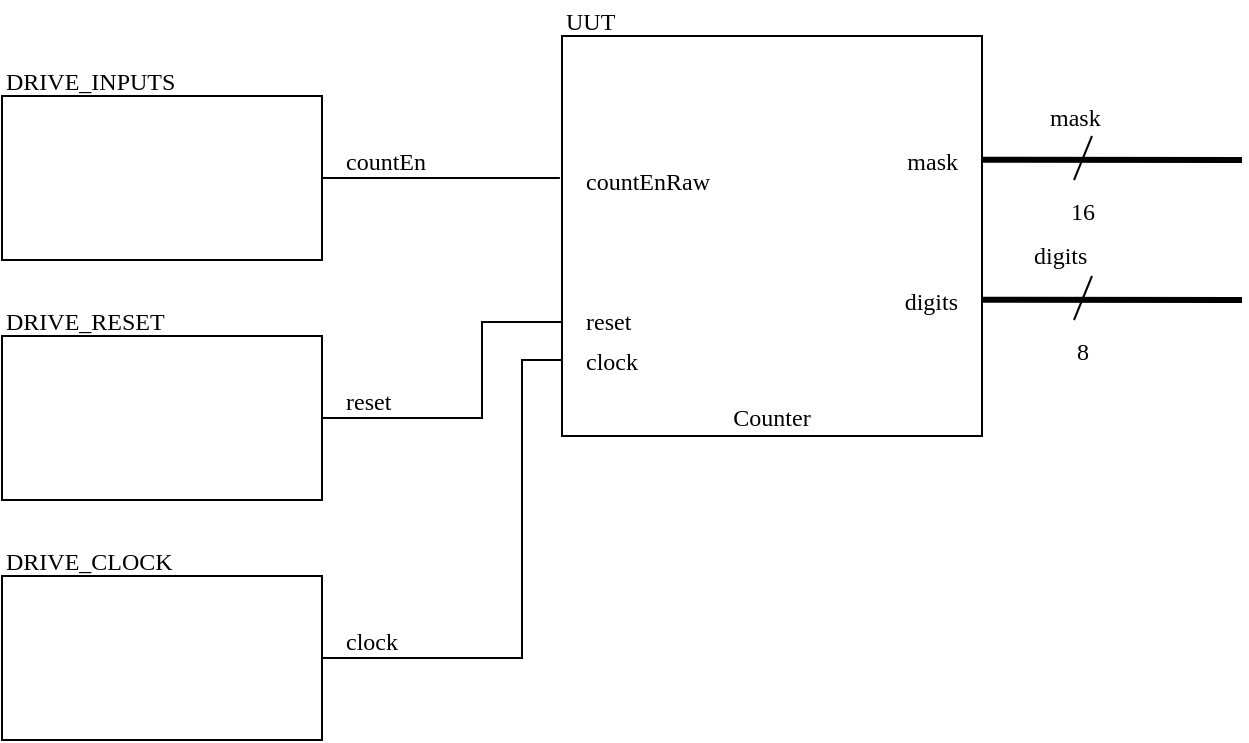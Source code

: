 <mxfile version="26.0.4">
  <diagram name="Page-1" id="i1AMQZblgapeprNLBYhG">
    <mxGraphModel dx="472" dy="820" grid="1" gridSize="10" guides="1" tooltips="1" connect="1" arrows="1" fold="1" page="1" pageScale="1" pageWidth="850" pageHeight="1100" math="0" shadow="0">
      <root>
        <mxCell id="0" />
        <mxCell id="1" parent="0" />
        <mxCell id="h6tM5bJv-wO1-XlPeuh8-1" value="" style="rounded=0;whiteSpace=wrap;html=1;fontStyle=0" parent="1" vertex="1">
          <mxGeometry x="40" y="208" width="160" height="82" as="geometry" />
        </mxCell>
        <mxCell id="h6tM5bJv-wO1-XlPeuh8-2" value="DRIVE_RESET" style="text;html=1;align=left;verticalAlign=bottom;whiteSpace=wrap;rounded=0;fontFamily=Lucida Console;fontStyle=0" parent="1" vertex="1">
          <mxGeometry x="40" y="190" width="160" height="20" as="geometry" />
        </mxCell>
        <mxCell id="h6tM5bJv-wO1-XlPeuh8-3" value="" style="rounded=0;whiteSpace=wrap;html=1;fontStyle=0" parent="1" vertex="1">
          <mxGeometry x="40" y="328" width="160" height="82" as="geometry" />
        </mxCell>
        <mxCell id="h6tM5bJv-wO1-XlPeuh8-4" value="DRIVE_CLOCK" style="text;html=1;align=left;verticalAlign=bottom;whiteSpace=wrap;rounded=0;fontFamily=Lucida Console;fontStyle=0" parent="1" vertex="1">
          <mxGeometry x="40" y="310" width="160" height="20" as="geometry" />
        </mxCell>
        <mxCell id="h6tM5bJv-wO1-XlPeuh8-5" value="" style="rounded=0;whiteSpace=wrap;html=1;fontStyle=0" parent="1" vertex="1">
          <mxGeometry x="40" y="88" width="160" height="82" as="geometry" />
        </mxCell>
        <mxCell id="h6tM5bJv-wO1-XlPeuh8-6" value="DRIVE_INPUTS" style="text;html=1;align=left;verticalAlign=bottom;whiteSpace=wrap;rounded=0;fontFamily=Lucida Console;fontStyle=0" parent="1" vertex="1">
          <mxGeometry x="40" y="70" width="160" height="20" as="geometry" />
        </mxCell>
        <mxCell id="h6tM5bJv-wO1-XlPeuh8-7" value="" style="rounded=0;whiteSpace=wrap;html=1;fontStyle=0" parent="1" vertex="1">
          <mxGeometry x="320" y="58" width="210" height="200" as="geometry" />
        </mxCell>
        <mxCell id="h6tM5bJv-wO1-XlPeuh8-8" value="UUT" style="text;html=1;align=left;verticalAlign=bottom;whiteSpace=wrap;rounded=0;fontFamily=Lucida Console;fontStyle=0" parent="1" vertex="1">
          <mxGeometry x="320" y="40" width="210" height="20" as="geometry" />
        </mxCell>
        <mxCell id="h6tM5bJv-wO1-XlPeuh8-9" value="Counter" style="text;html=1;align=center;verticalAlign=bottom;whiteSpace=wrap;rounded=0;fontFamily=Lucida Console;fontStyle=0" parent="1" vertex="1">
          <mxGeometry x="320" y="238" width="210" height="20" as="geometry" />
        </mxCell>
        <mxCell id="h6tM5bJv-wO1-XlPeuh8-10" value="countEnRaw" style="text;html=1;align=left;verticalAlign=bottom;whiteSpace=wrap;rounded=0;fontFamily=Lucida Console;fontStyle=0" parent="1" vertex="1">
          <mxGeometry x="330" y="120" width="50" height="20" as="geometry" />
        </mxCell>
        <mxCell id="h6tM5bJv-wO1-XlPeuh8-11" value="clock" style="text;html=1;align=left;verticalAlign=bottom;whiteSpace=wrap;rounded=0;fontFamily=Lucida Console;fontStyle=0" parent="1" vertex="1">
          <mxGeometry x="330" y="210" width="50" height="20" as="geometry" />
        </mxCell>
        <mxCell id="h6tM5bJv-wO1-XlPeuh8-12" value="reset" style="text;html=1;align=left;verticalAlign=bottom;whiteSpace=wrap;rounded=0;fontFamily=Lucida Console;fontStyle=0" parent="1" vertex="1">
          <mxGeometry x="330" y="190" width="50" height="20" as="geometry" />
        </mxCell>
        <mxCell id="h6tM5bJv-wO1-XlPeuh8-13" value="digits" style="text;html=1;align=right;verticalAlign=bottom;whiteSpace=wrap;rounded=0;fontFamily=Lucida Console;fontStyle=0" parent="1" vertex="1">
          <mxGeometry x="470" y="180" width="50" height="20" as="geometry" />
        </mxCell>
        <mxCell id="h6tM5bJv-wO1-XlPeuh8-14" value="mask" style="text;html=1;align=right;verticalAlign=bottom;whiteSpace=wrap;rounded=0;fontFamily=Lucida Console;fontStyle=0" parent="1" vertex="1">
          <mxGeometry x="470" y="110" width="50" height="20" as="geometry" />
        </mxCell>
        <mxCell id="h6tM5bJv-wO1-XlPeuh8-16" style="edgeStyle=orthogonalEdgeStyle;rounded=0;orthogonalLoop=1;jettySize=auto;html=1;exitX=1;exitY=0.5;exitDx=0;exitDy=0;entryX=-0.005;entryY=0.355;entryDx=0;entryDy=0;entryPerimeter=0;endArrow=none;endFill=0;fontStyle=0" parent="1" source="h6tM5bJv-wO1-XlPeuh8-5" target="h6tM5bJv-wO1-XlPeuh8-7" edge="1">
          <mxGeometry relative="1" as="geometry" />
        </mxCell>
        <mxCell id="h6tM5bJv-wO1-XlPeuh8-17" style="edgeStyle=orthogonalEdgeStyle;rounded=0;orthogonalLoop=1;jettySize=auto;html=1;exitX=1;exitY=0.5;exitDx=0;exitDy=0;entryX=0;entryY=0.715;entryDx=0;entryDy=0;entryPerimeter=0;endArrow=none;endFill=0;fontStyle=0" parent="1" source="h6tM5bJv-wO1-XlPeuh8-1" target="h6tM5bJv-wO1-XlPeuh8-7" edge="1">
          <mxGeometry relative="1" as="geometry">
            <Array as="points">
              <mxPoint x="280" y="249" />
              <mxPoint x="280" y="201" />
            </Array>
          </mxGeometry>
        </mxCell>
        <mxCell id="h6tM5bJv-wO1-XlPeuh8-18" style="edgeStyle=orthogonalEdgeStyle;rounded=0;orthogonalLoop=1;jettySize=auto;html=1;exitX=1;exitY=0.5;exitDx=0;exitDy=0;entryX=0;entryY=0.805;entryDx=0;entryDy=0;entryPerimeter=0;endArrow=none;endFill=0;fontStyle=0" parent="1" source="h6tM5bJv-wO1-XlPeuh8-3" target="h6tM5bJv-wO1-XlPeuh8-7" edge="1">
          <mxGeometry relative="1" as="geometry">
            <Array as="points">
              <mxPoint x="300" y="369" />
              <mxPoint x="300" y="220" />
            </Array>
          </mxGeometry>
        </mxCell>
        <mxCell id="h6tM5bJv-wO1-XlPeuh8-22" value="countEn" style="text;html=1;align=left;verticalAlign=bottom;whiteSpace=wrap;rounded=0;fontFamily=Lucida Console;fontStyle=0" parent="1" vertex="1">
          <mxGeometry x="210" y="110" width="70" height="20" as="geometry" />
        </mxCell>
        <mxCell id="h6tM5bJv-wO1-XlPeuh8-23" value="reset" style="text;html=1;align=left;verticalAlign=bottom;whiteSpace=wrap;rounded=0;fontFamily=Lucida Console;fontStyle=0" parent="1" vertex="1">
          <mxGeometry x="210" y="230" width="70" height="20" as="geometry" />
        </mxCell>
        <mxCell id="h6tM5bJv-wO1-XlPeuh8-24" value="clock" style="text;html=1;align=left;verticalAlign=bottom;whiteSpace=wrap;rounded=0;fontFamily=Lucida Console;fontStyle=0" parent="1" vertex="1">
          <mxGeometry x="210" y="350" width="70" height="20" as="geometry" />
        </mxCell>
        <mxCell id="h6tM5bJv-wO1-XlPeuh8-25" value="" style="endArrow=none;html=1;rounded=0;strokeWidth=3;entryX=0;entryY=0.5;entryDx=0;entryDy=0;entryPerimeter=0;fontStyle=0" parent="1" edge="1">
          <mxGeometry width="50" height="50" relative="1" as="geometry">
            <mxPoint x="530" y="119.82" as="sourcePoint" />
            <mxPoint x="660" y="120" as="targetPoint" />
            <Array as="points">
              <mxPoint x="540" y="119.82" />
            </Array>
          </mxGeometry>
        </mxCell>
        <mxCell id="h6tM5bJv-wO1-XlPeuh8-27" value="16" style="text;html=1;align=center;verticalAlign=bottom;whiteSpace=wrap;rounded=0;fontFamily=Lucida Console;fontStyle=0" parent="1" vertex="1">
          <mxGeometry x="550" y="135" width="61" height="20" as="geometry" />
        </mxCell>
        <mxCell id="h6tM5bJv-wO1-XlPeuh8-28" value="" style="endArrow=none;html=1;rounded=0;strokeWidth=3;entryX=0;entryY=0.5;entryDx=0;entryDy=0;entryPerimeter=0;fontStyle=0" parent="1" edge="1">
          <mxGeometry width="50" height="50" relative="1" as="geometry">
            <mxPoint x="530" y="189.82" as="sourcePoint" />
            <mxPoint x="660" y="190" as="targetPoint" />
            <Array as="points">
              <mxPoint x="540" y="189.82" />
            </Array>
          </mxGeometry>
        </mxCell>
        <mxCell id="h6tM5bJv-wO1-XlPeuh8-30" value="8" style="text;html=1;align=center;verticalAlign=bottom;whiteSpace=wrap;rounded=0;fontFamily=Lucida Console;fontStyle=0" parent="1" vertex="1">
          <mxGeometry x="550" y="205" width="61" height="20" as="geometry" />
        </mxCell>
        <mxCell id="h6tM5bJv-wO1-XlPeuh8-31" value="digits" style="text;html=1;align=left;verticalAlign=bottom;whiteSpace=wrap;rounded=0;fontFamily=Lucida Console;fontStyle=0" parent="1" vertex="1">
          <mxGeometry x="554" y="157" width="70" height="20" as="geometry" />
        </mxCell>
        <mxCell id="h6tM5bJv-wO1-XlPeuh8-32" value="mask" style="text;html=1;align=left;verticalAlign=bottom;whiteSpace=wrap;rounded=0;fontFamily=Lucida Console;fontStyle=0" parent="1" vertex="1">
          <mxGeometry x="562" y="88" width="70" height="20" as="geometry" />
        </mxCell>
        <mxCell id="mbF0MXPYYiFs6faAnwzY-6" value="" style="endArrow=none;html=1;rounded=0;strokeWidth=1;fontStyle=0" parent="1" edge="1">
          <mxGeometry width="50" height="50" relative="1" as="geometry">
            <mxPoint x="576" y="130" as="sourcePoint" />
            <mxPoint x="585" y="108" as="targetPoint" />
          </mxGeometry>
        </mxCell>
        <mxCell id="mbF0MXPYYiFs6faAnwzY-7" value="" style="endArrow=none;html=1;rounded=0;strokeWidth=1;fontStyle=0" parent="1" edge="1">
          <mxGeometry width="50" height="50" relative="1" as="geometry">
            <mxPoint x="576" y="200" as="sourcePoint" />
            <mxPoint x="585" y="178" as="targetPoint" />
          </mxGeometry>
        </mxCell>
      </root>
    </mxGraphModel>
  </diagram>
</mxfile>
